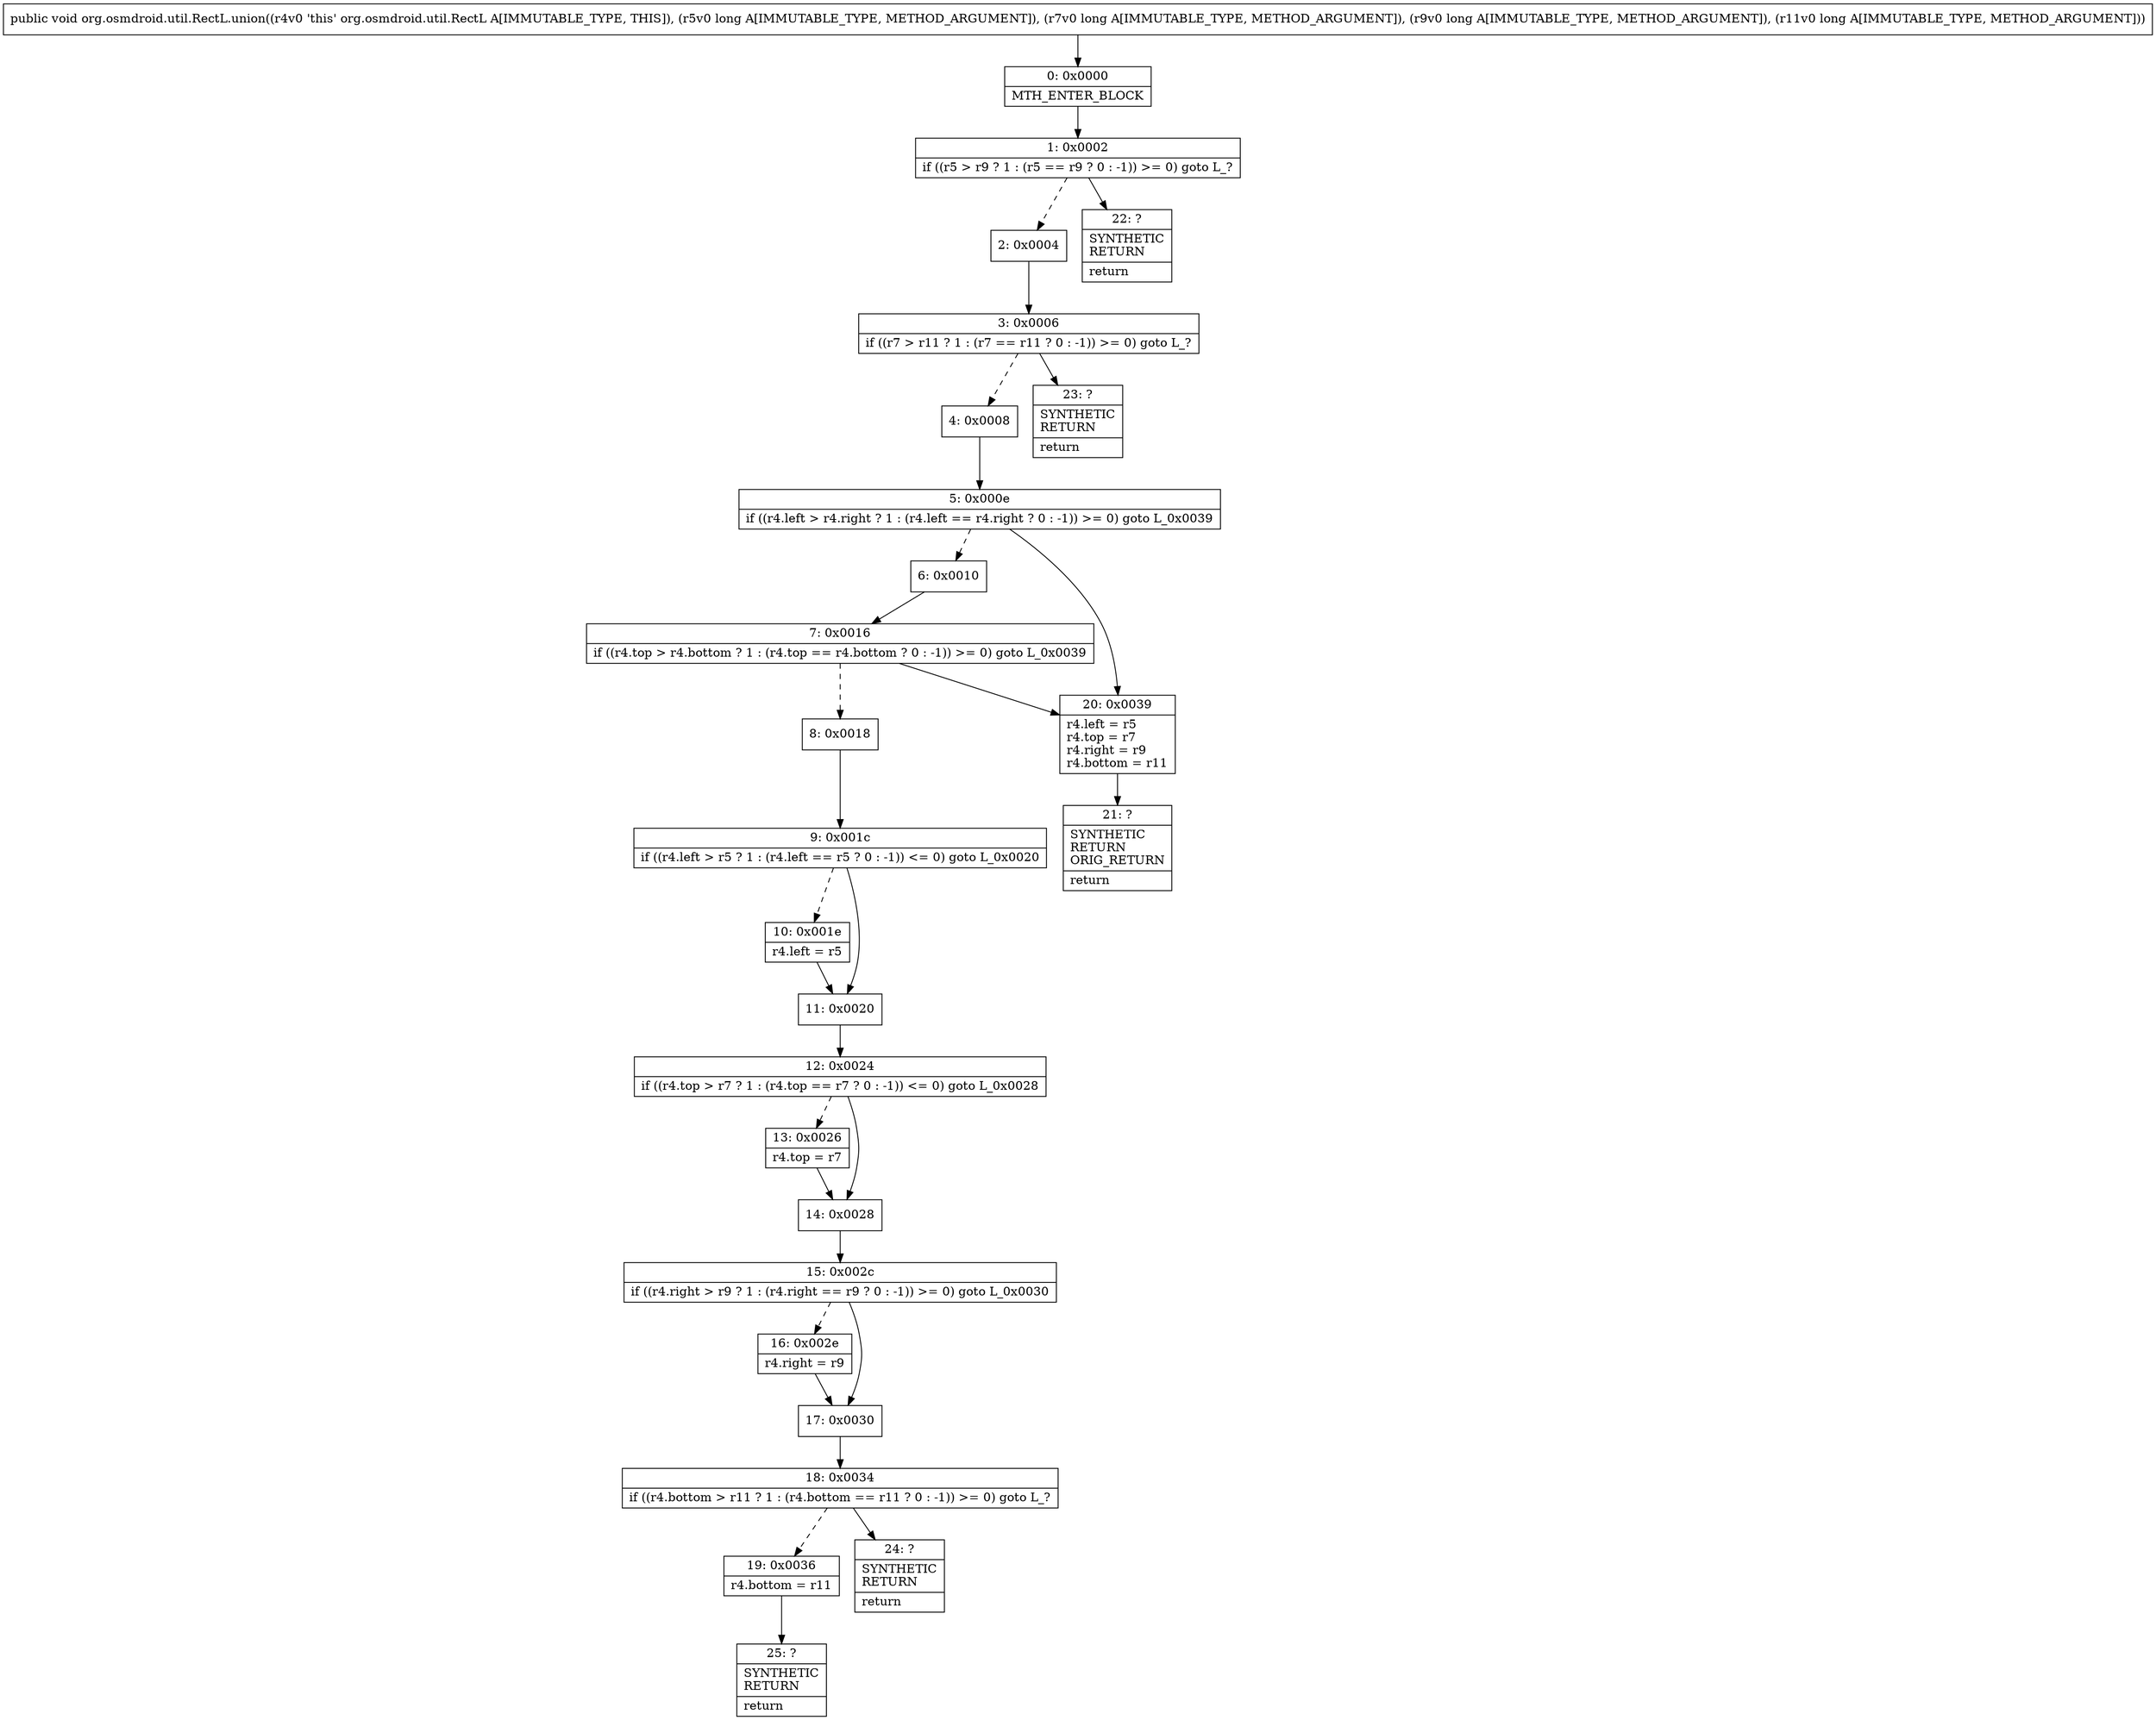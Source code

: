digraph "CFG fororg.osmdroid.util.RectL.union(JJJJ)V" {
Node_0 [shape=record,label="{0\:\ 0x0000|MTH_ENTER_BLOCK\l}"];
Node_1 [shape=record,label="{1\:\ 0x0002|if ((r5 \> r9 ? 1 : (r5 == r9 ? 0 : \-1)) \>= 0) goto L_?\l}"];
Node_2 [shape=record,label="{2\:\ 0x0004}"];
Node_3 [shape=record,label="{3\:\ 0x0006|if ((r7 \> r11 ? 1 : (r7 == r11 ? 0 : \-1)) \>= 0) goto L_?\l}"];
Node_4 [shape=record,label="{4\:\ 0x0008}"];
Node_5 [shape=record,label="{5\:\ 0x000e|if ((r4.left \> r4.right ? 1 : (r4.left == r4.right ? 0 : \-1)) \>= 0) goto L_0x0039\l}"];
Node_6 [shape=record,label="{6\:\ 0x0010}"];
Node_7 [shape=record,label="{7\:\ 0x0016|if ((r4.top \> r4.bottom ? 1 : (r4.top == r4.bottom ? 0 : \-1)) \>= 0) goto L_0x0039\l}"];
Node_8 [shape=record,label="{8\:\ 0x0018}"];
Node_9 [shape=record,label="{9\:\ 0x001c|if ((r4.left \> r5 ? 1 : (r4.left == r5 ? 0 : \-1)) \<= 0) goto L_0x0020\l}"];
Node_10 [shape=record,label="{10\:\ 0x001e|r4.left = r5\l}"];
Node_11 [shape=record,label="{11\:\ 0x0020}"];
Node_12 [shape=record,label="{12\:\ 0x0024|if ((r4.top \> r7 ? 1 : (r4.top == r7 ? 0 : \-1)) \<= 0) goto L_0x0028\l}"];
Node_13 [shape=record,label="{13\:\ 0x0026|r4.top = r7\l}"];
Node_14 [shape=record,label="{14\:\ 0x0028}"];
Node_15 [shape=record,label="{15\:\ 0x002c|if ((r4.right \> r9 ? 1 : (r4.right == r9 ? 0 : \-1)) \>= 0) goto L_0x0030\l}"];
Node_16 [shape=record,label="{16\:\ 0x002e|r4.right = r9\l}"];
Node_17 [shape=record,label="{17\:\ 0x0030}"];
Node_18 [shape=record,label="{18\:\ 0x0034|if ((r4.bottom \> r11 ? 1 : (r4.bottom == r11 ? 0 : \-1)) \>= 0) goto L_?\l}"];
Node_19 [shape=record,label="{19\:\ 0x0036|r4.bottom = r11\l}"];
Node_20 [shape=record,label="{20\:\ 0x0039|r4.left = r5\lr4.top = r7\lr4.right = r9\lr4.bottom = r11\l}"];
Node_21 [shape=record,label="{21\:\ ?|SYNTHETIC\lRETURN\lORIG_RETURN\l|return\l}"];
Node_22 [shape=record,label="{22\:\ ?|SYNTHETIC\lRETURN\l|return\l}"];
Node_23 [shape=record,label="{23\:\ ?|SYNTHETIC\lRETURN\l|return\l}"];
Node_24 [shape=record,label="{24\:\ ?|SYNTHETIC\lRETURN\l|return\l}"];
Node_25 [shape=record,label="{25\:\ ?|SYNTHETIC\lRETURN\l|return\l}"];
MethodNode[shape=record,label="{public void org.osmdroid.util.RectL.union((r4v0 'this' org.osmdroid.util.RectL A[IMMUTABLE_TYPE, THIS]), (r5v0 long A[IMMUTABLE_TYPE, METHOD_ARGUMENT]), (r7v0 long A[IMMUTABLE_TYPE, METHOD_ARGUMENT]), (r9v0 long A[IMMUTABLE_TYPE, METHOD_ARGUMENT]), (r11v0 long A[IMMUTABLE_TYPE, METHOD_ARGUMENT])) }"];
MethodNode -> Node_0;
Node_0 -> Node_1;
Node_1 -> Node_2[style=dashed];
Node_1 -> Node_22;
Node_2 -> Node_3;
Node_3 -> Node_4[style=dashed];
Node_3 -> Node_23;
Node_4 -> Node_5;
Node_5 -> Node_6[style=dashed];
Node_5 -> Node_20;
Node_6 -> Node_7;
Node_7 -> Node_8[style=dashed];
Node_7 -> Node_20;
Node_8 -> Node_9;
Node_9 -> Node_10[style=dashed];
Node_9 -> Node_11;
Node_10 -> Node_11;
Node_11 -> Node_12;
Node_12 -> Node_13[style=dashed];
Node_12 -> Node_14;
Node_13 -> Node_14;
Node_14 -> Node_15;
Node_15 -> Node_16[style=dashed];
Node_15 -> Node_17;
Node_16 -> Node_17;
Node_17 -> Node_18;
Node_18 -> Node_19[style=dashed];
Node_18 -> Node_24;
Node_19 -> Node_25;
Node_20 -> Node_21;
}

